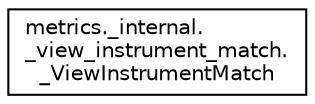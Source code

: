 digraph "Graphical Class Hierarchy"
{
 // LATEX_PDF_SIZE
  edge [fontname="Helvetica",fontsize="10",labelfontname="Helvetica",labelfontsize="10"];
  node [fontname="Helvetica",fontsize="10",shape=record];
  rankdir="LR";
  Node0 [label="metrics._internal.\l_view_instrument_match.\l_ViewInstrumentMatch",height=0.2,width=0.4,color="black", fillcolor="white", style="filled",URL="$classmetrics_1_1__internal_1_1__view__instrument__match_1_1__ViewInstrumentMatch.html",tooltip=" "];
}
